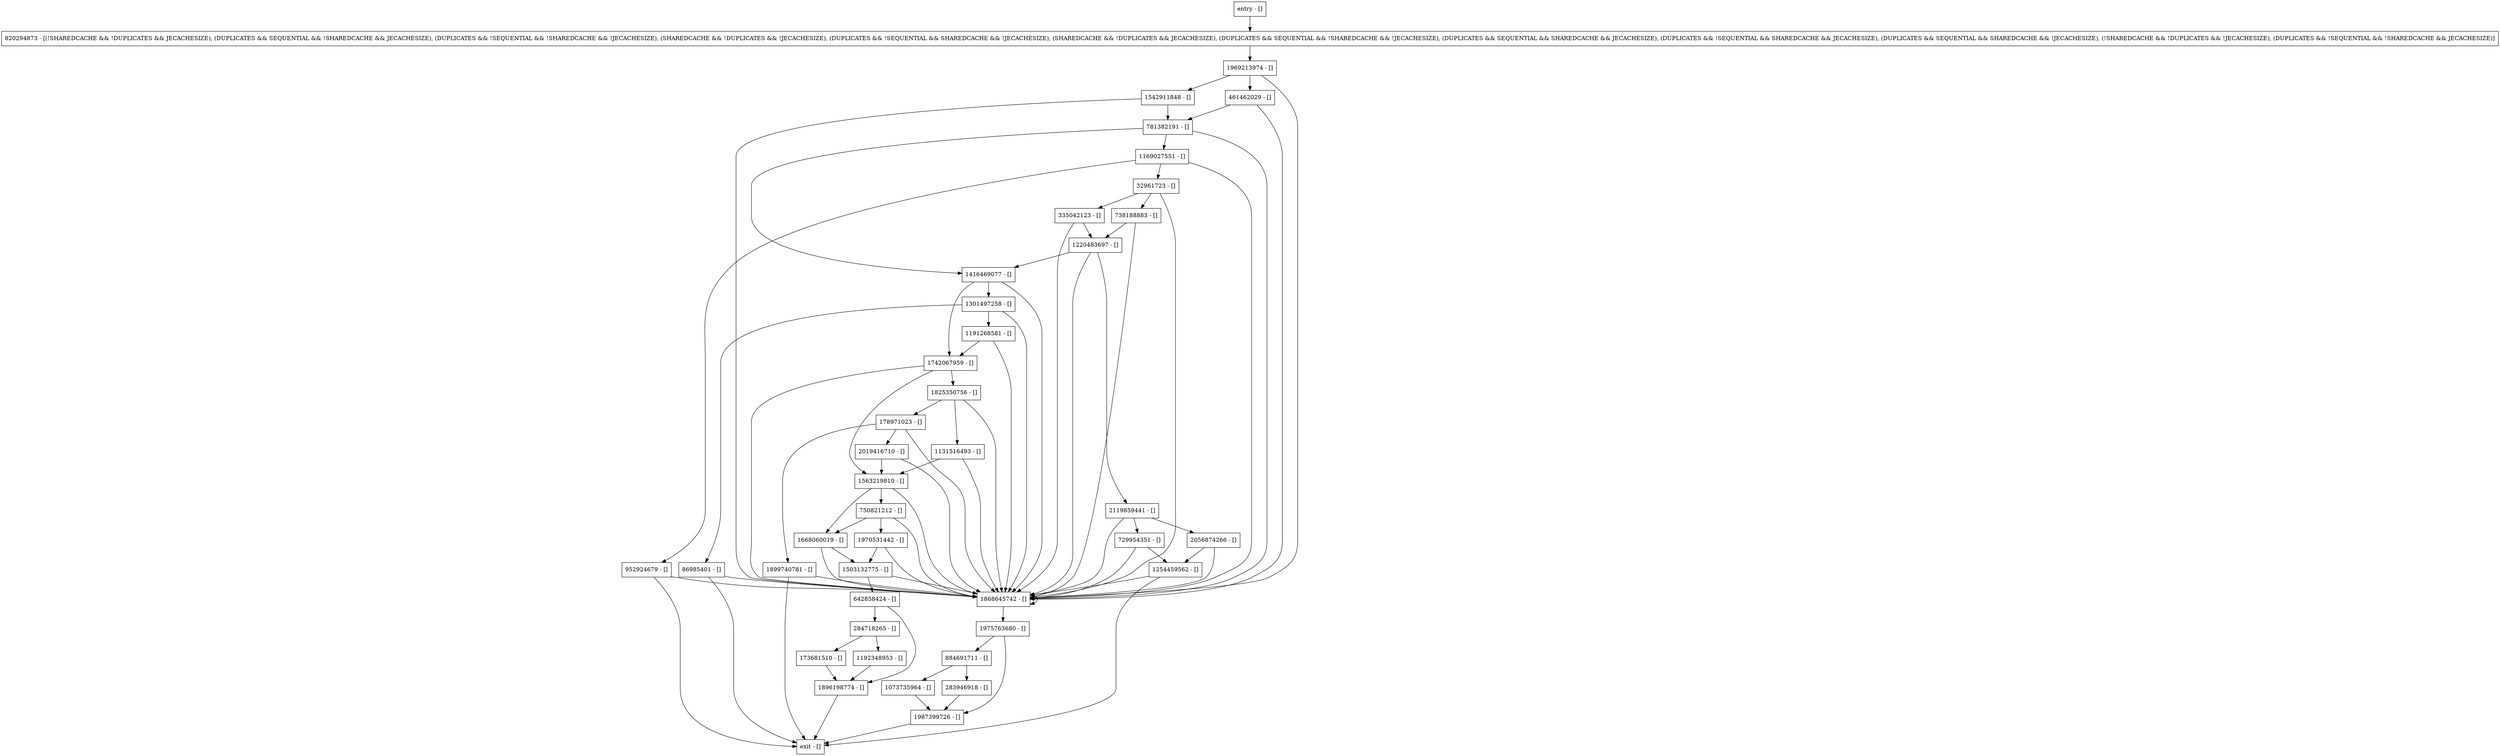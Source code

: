 digraph <init> {
node [shape=record];
1825350756 [label="1825350756 - []"];
1975763680 [label="1975763680 - []"];
1742067959 [label="1742067959 - []"];
32961723 [label="32961723 - []"];
283946918 [label="283946918 - []"];
1969213974 [label="1969213974 - []"];
738188883 [label="738188883 - []"];
1668060019 [label="1668060019 - []"];
1254459562 [label="1254459562 - []"];
284718265 [label="284718265 - []"];
729954351 [label="729954351 - []"];
2019416710 [label="2019416710 - []"];
1301497258 [label="1301497258 - []"];
781382191 [label="781382191 - []"];
2056874266 [label="2056874266 - []"];
642858424 [label="642858424 - []"];
1542911848 [label="1542911848 - []"];
335042123 [label="335042123 - []"];
1073735964 [label="1073735964 - []"];
1896198774 [label="1896198774 - []"];
1220483697 [label="1220483697 - []"];
2119859441 [label="2119859441 - []"];
1899740781 [label="1899740781 - []"];
884691711 [label="884691711 - []"];
1131516493 [label="1131516493 - []"];
1987399726 [label="1987399726 - []"];
1563219810 [label="1563219810 - []"];
178971023 [label="178971023 - []"];
750821212 [label="750821212 - []"];
1970531442 [label="1970531442 - []"];
1416469077 [label="1416469077 - []"];
entry [label="entry - []"];
exit [label="exit - []"];
820294873 [label="820294873 - [(!SHAREDCACHE && !DUPLICATES && JECACHESIZE), (DUPLICATES && SEQUENTIAL && !SHAREDCACHE && JECACHESIZE), (DUPLICATES && !SEQUENTIAL && !SHAREDCACHE && !JECACHESIZE), (SHAREDCACHE && !DUPLICATES && !JECACHESIZE), (DUPLICATES && !SEQUENTIAL && SHAREDCACHE && !JECACHESIZE), (SHAREDCACHE && !DUPLICATES && JECACHESIZE), (DUPLICATES && SEQUENTIAL && !SHAREDCACHE && !JECACHESIZE), (DUPLICATES && SEQUENTIAL && SHAREDCACHE && JECACHESIZE), (DUPLICATES && !SEQUENTIAL && SHAREDCACHE && JECACHESIZE), (DUPLICATES && SEQUENTIAL && SHAREDCACHE && !JECACHESIZE), (!SHAREDCACHE && !DUPLICATES && !JECACHESIZE), (DUPLICATES && !SEQUENTIAL && !SHAREDCACHE && JECACHESIZE)]"];
1169027551 [label="1169027551 - []"];
1191268581 [label="1191268581 - []"];
461462029 [label="461462029 - []"];
86985401 [label="86985401 - []"];
1192348953 [label="1192348953 - []"];
1868645742 [label="1868645742 - []"];
173681510 [label="173681510 - []"];
952924679 [label="952924679 - []"];
1503132775 [label="1503132775 - []"];
entry;
exit;
1825350756 -> 1131516493;
1825350756 -> 178971023;
1825350756 -> 1868645742;
1975763680 -> 884691711;
1975763680 -> 1987399726;
1742067959 -> 1825350756;
1742067959 -> 1563219810;
1742067959 -> 1868645742;
32961723 -> 738188883;
32961723 -> 1868645742;
32961723 -> 335042123;
283946918 -> 1987399726;
1969213974 -> 461462029;
1969213974 -> 1542911848;
1969213974 -> 1868645742;
738188883 -> 1868645742;
738188883 -> 1220483697;
1668060019 -> 1868645742;
1668060019 -> 1503132775;
1254459562 -> exit;
1254459562 -> 1868645742;
284718265 -> 1192348953;
284718265 -> 173681510;
729954351 -> 1254459562;
729954351 -> 1868645742;
2019416710 -> 1563219810;
2019416710 -> 1868645742;
1301497258 -> 1191268581;
1301497258 -> 86985401;
1301497258 -> 1868645742;
781382191 -> 1169027551;
781382191 -> 1868645742;
781382191 -> 1416469077;
2056874266 -> 1254459562;
2056874266 -> 1868645742;
642858424 -> 284718265;
642858424 -> 1896198774;
1542911848 -> 781382191;
1542911848 -> 1868645742;
335042123 -> 1868645742;
335042123 -> 1220483697;
1073735964 -> 1987399726;
1896198774 -> exit;
1220483697 -> 1868645742;
1220483697 -> 2119859441;
1220483697 -> 1416469077;
2119859441 -> 2056874266;
2119859441 -> 1868645742;
2119859441 -> 729954351;
1899740781 -> exit;
1899740781 -> 1868645742;
884691711 -> 283946918;
884691711 -> 1073735964;
1131516493 -> 1563219810;
1131516493 -> 1868645742;
1987399726 -> exit;
1563219810 -> 1668060019;
1563219810 -> 1868645742;
1563219810 -> 750821212;
178971023 -> 2019416710;
178971023 -> 1868645742;
178971023 -> 1899740781;
750821212 -> 1668060019;
750821212 -> 1868645742;
750821212 -> 1970531442;
1970531442 -> 1868645742;
1970531442 -> 1503132775;
1416469077 -> 1742067959;
1416469077 -> 1301497258;
1416469077 -> 1868645742;
entry -> 820294873;
820294873 -> 1969213974;
1169027551 -> 32961723;
1169027551 -> 1868645742;
1169027551 -> 952924679;
1191268581 -> 1742067959;
1191268581 -> 1868645742;
461462029 -> 781382191;
461462029 -> 1868645742;
86985401 -> exit;
86985401 -> 1868645742;
1192348953 -> 1896198774;
1868645742 -> 1975763680;
1868645742 -> 1868645742;
173681510 -> 1896198774;
952924679 -> exit;
952924679 -> 1868645742;
1503132775 -> 642858424;
1503132775 -> 1868645742;
}
